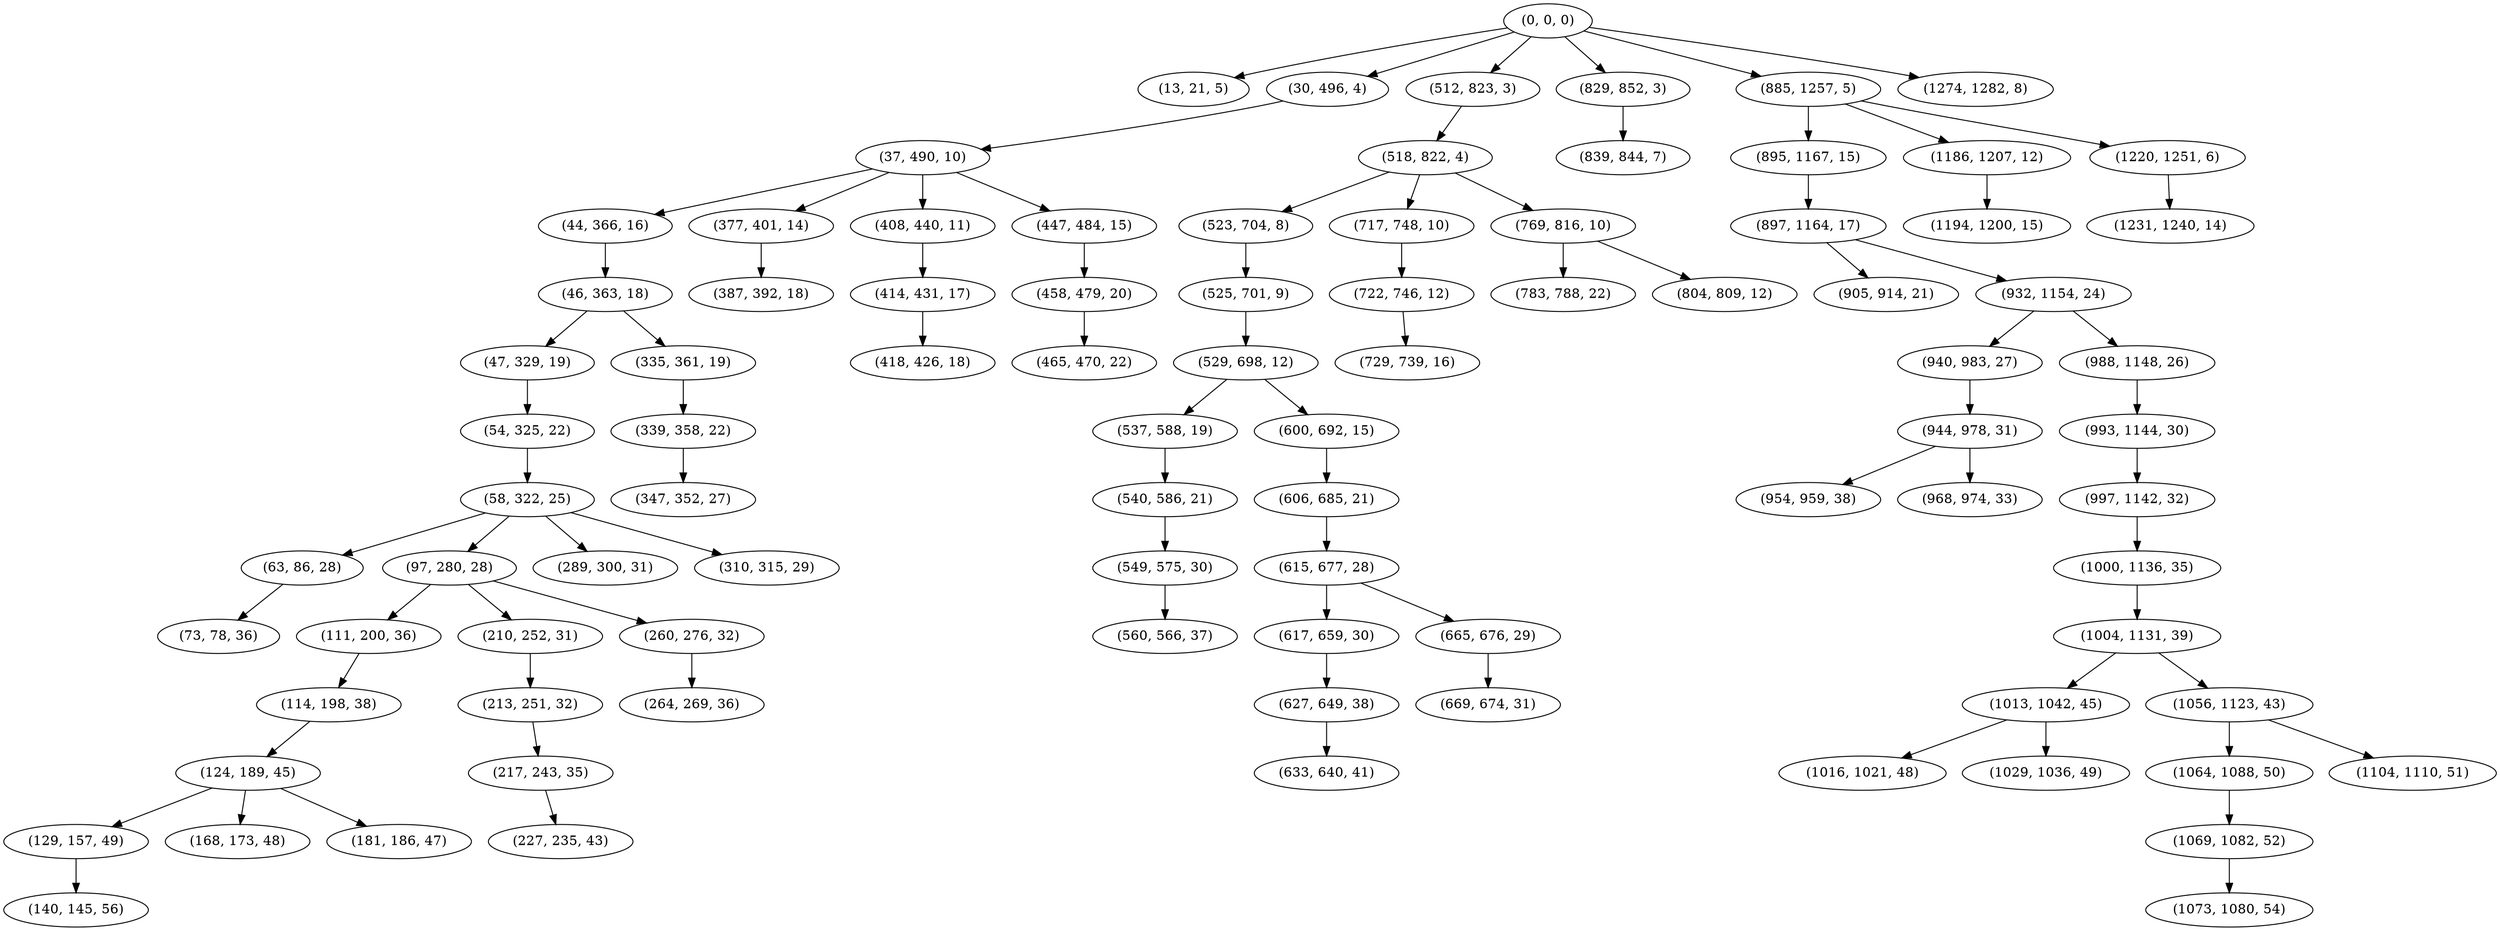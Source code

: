 digraph tree {
    "(0, 0, 0)";
    "(13, 21, 5)";
    "(30, 496, 4)";
    "(37, 490, 10)";
    "(44, 366, 16)";
    "(46, 363, 18)";
    "(47, 329, 19)";
    "(54, 325, 22)";
    "(58, 322, 25)";
    "(63, 86, 28)";
    "(73, 78, 36)";
    "(97, 280, 28)";
    "(111, 200, 36)";
    "(114, 198, 38)";
    "(124, 189, 45)";
    "(129, 157, 49)";
    "(140, 145, 56)";
    "(168, 173, 48)";
    "(181, 186, 47)";
    "(210, 252, 31)";
    "(213, 251, 32)";
    "(217, 243, 35)";
    "(227, 235, 43)";
    "(260, 276, 32)";
    "(264, 269, 36)";
    "(289, 300, 31)";
    "(310, 315, 29)";
    "(335, 361, 19)";
    "(339, 358, 22)";
    "(347, 352, 27)";
    "(377, 401, 14)";
    "(387, 392, 18)";
    "(408, 440, 11)";
    "(414, 431, 17)";
    "(418, 426, 18)";
    "(447, 484, 15)";
    "(458, 479, 20)";
    "(465, 470, 22)";
    "(512, 823, 3)";
    "(518, 822, 4)";
    "(523, 704, 8)";
    "(525, 701, 9)";
    "(529, 698, 12)";
    "(537, 588, 19)";
    "(540, 586, 21)";
    "(549, 575, 30)";
    "(560, 566, 37)";
    "(600, 692, 15)";
    "(606, 685, 21)";
    "(615, 677, 28)";
    "(617, 659, 30)";
    "(627, 649, 38)";
    "(633, 640, 41)";
    "(665, 676, 29)";
    "(669, 674, 31)";
    "(717, 748, 10)";
    "(722, 746, 12)";
    "(729, 739, 16)";
    "(769, 816, 10)";
    "(783, 788, 22)";
    "(804, 809, 12)";
    "(829, 852, 3)";
    "(839, 844, 7)";
    "(885, 1257, 5)";
    "(895, 1167, 15)";
    "(897, 1164, 17)";
    "(905, 914, 21)";
    "(932, 1154, 24)";
    "(940, 983, 27)";
    "(944, 978, 31)";
    "(954, 959, 38)";
    "(968, 974, 33)";
    "(988, 1148, 26)";
    "(993, 1144, 30)";
    "(997, 1142, 32)";
    "(1000, 1136, 35)";
    "(1004, 1131, 39)";
    "(1013, 1042, 45)";
    "(1016, 1021, 48)";
    "(1029, 1036, 49)";
    "(1056, 1123, 43)";
    "(1064, 1088, 50)";
    "(1069, 1082, 52)";
    "(1073, 1080, 54)";
    "(1104, 1110, 51)";
    "(1186, 1207, 12)";
    "(1194, 1200, 15)";
    "(1220, 1251, 6)";
    "(1231, 1240, 14)";
    "(1274, 1282, 8)";
    "(0, 0, 0)" -> "(13, 21, 5)";
    "(0, 0, 0)" -> "(30, 496, 4)";
    "(0, 0, 0)" -> "(512, 823, 3)";
    "(0, 0, 0)" -> "(829, 852, 3)";
    "(0, 0, 0)" -> "(885, 1257, 5)";
    "(0, 0, 0)" -> "(1274, 1282, 8)";
    "(30, 496, 4)" -> "(37, 490, 10)";
    "(37, 490, 10)" -> "(44, 366, 16)";
    "(37, 490, 10)" -> "(377, 401, 14)";
    "(37, 490, 10)" -> "(408, 440, 11)";
    "(37, 490, 10)" -> "(447, 484, 15)";
    "(44, 366, 16)" -> "(46, 363, 18)";
    "(46, 363, 18)" -> "(47, 329, 19)";
    "(46, 363, 18)" -> "(335, 361, 19)";
    "(47, 329, 19)" -> "(54, 325, 22)";
    "(54, 325, 22)" -> "(58, 322, 25)";
    "(58, 322, 25)" -> "(63, 86, 28)";
    "(58, 322, 25)" -> "(97, 280, 28)";
    "(58, 322, 25)" -> "(289, 300, 31)";
    "(58, 322, 25)" -> "(310, 315, 29)";
    "(63, 86, 28)" -> "(73, 78, 36)";
    "(97, 280, 28)" -> "(111, 200, 36)";
    "(97, 280, 28)" -> "(210, 252, 31)";
    "(97, 280, 28)" -> "(260, 276, 32)";
    "(111, 200, 36)" -> "(114, 198, 38)";
    "(114, 198, 38)" -> "(124, 189, 45)";
    "(124, 189, 45)" -> "(129, 157, 49)";
    "(124, 189, 45)" -> "(168, 173, 48)";
    "(124, 189, 45)" -> "(181, 186, 47)";
    "(129, 157, 49)" -> "(140, 145, 56)";
    "(210, 252, 31)" -> "(213, 251, 32)";
    "(213, 251, 32)" -> "(217, 243, 35)";
    "(217, 243, 35)" -> "(227, 235, 43)";
    "(260, 276, 32)" -> "(264, 269, 36)";
    "(335, 361, 19)" -> "(339, 358, 22)";
    "(339, 358, 22)" -> "(347, 352, 27)";
    "(377, 401, 14)" -> "(387, 392, 18)";
    "(408, 440, 11)" -> "(414, 431, 17)";
    "(414, 431, 17)" -> "(418, 426, 18)";
    "(447, 484, 15)" -> "(458, 479, 20)";
    "(458, 479, 20)" -> "(465, 470, 22)";
    "(512, 823, 3)" -> "(518, 822, 4)";
    "(518, 822, 4)" -> "(523, 704, 8)";
    "(518, 822, 4)" -> "(717, 748, 10)";
    "(518, 822, 4)" -> "(769, 816, 10)";
    "(523, 704, 8)" -> "(525, 701, 9)";
    "(525, 701, 9)" -> "(529, 698, 12)";
    "(529, 698, 12)" -> "(537, 588, 19)";
    "(529, 698, 12)" -> "(600, 692, 15)";
    "(537, 588, 19)" -> "(540, 586, 21)";
    "(540, 586, 21)" -> "(549, 575, 30)";
    "(549, 575, 30)" -> "(560, 566, 37)";
    "(600, 692, 15)" -> "(606, 685, 21)";
    "(606, 685, 21)" -> "(615, 677, 28)";
    "(615, 677, 28)" -> "(617, 659, 30)";
    "(615, 677, 28)" -> "(665, 676, 29)";
    "(617, 659, 30)" -> "(627, 649, 38)";
    "(627, 649, 38)" -> "(633, 640, 41)";
    "(665, 676, 29)" -> "(669, 674, 31)";
    "(717, 748, 10)" -> "(722, 746, 12)";
    "(722, 746, 12)" -> "(729, 739, 16)";
    "(769, 816, 10)" -> "(783, 788, 22)";
    "(769, 816, 10)" -> "(804, 809, 12)";
    "(829, 852, 3)" -> "(839, 844, 7)";
    "(885, 1257, 5)" -> "(895, 1167, 15)";
    "(885, 1257, 5)" -> "(1186, 1207, 12)";
    "(885, 1257, 5)" -> "(1220, 1251, 6)";
    "(895, 1167, 15)" -> "(897, 1164, 17)";
    "(897, 1164, 17)" -> "(905, 914, 21)";
    "(897, 1164, 17)" -> "(932, 1154, 24)";
    "(932, 1154, 24)" -> "(940, 983, 27)";
    "(932, 1154, 24)" -> "(988, 1148, 26)";
    "(940, 983, 27)" -> "(944, 978, 31)";
    "(944, 978, 31)" -> "(954, 959, 38)";
    "(944, 978, 31)" -> "(968, 974, 33)";
    "(988, 1148, 26)" -> "(993, 1144, 30)";
    "(993, 1144, 30)" -> "(997, 1142, 32)";
    "(997, 1142, 32)" -> "(1000, 1136, 35)";
    "(1000, 1136, 35)" -> "(1004, 1131, 39)";
    "(1004, 1131, 39)" -> "(1013, 1042, 45)";
    "(1004, 1131, 39)" -> "(1056, 1123, 43)";
    "(1013, 1042, 45)" -> "(1016, 1021, 48)";
    "(1013, 1042, 45)" -> "(1029, 1036, 49)";
    "(1056, 1123, 43)" -> "(1064, 1088, 50)";
    "(1056, 1123, 43)" -> "(1104, 1110, 51)";
    "(1064, 1088, 50)" -> "(1069, 1082, 52)";
    "(1069, 1082, 52)" -> "(1073, 1080, 54)";
    "(1186, 1207, 12)" -> "(1194, 1200, 15)";
    "(1220, 1251, 6)" -> "(1231, 1240, 14)";
}
